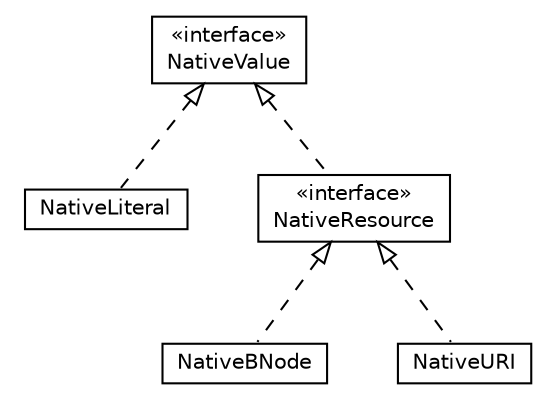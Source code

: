 #!/usr/local/bin/dot
#
# Class diagram 
# Generated by UMLGraph version R5_6-24-gf6e263 (http://www.umlgraph.org/)
#

digraph G {
	edge [fontname="Helvetica",fontsize=10,labelfontname="Helvetica",labelfontsize=10];
	node [fontname="Helvetica",fontsize=10,shape=plaintext];
	nodesep=0.25;
	ranksep=0.5;
	// org.universAAL.context.sesame.sail.model.NativeValue
	c627183 [label=<<table title="org.universAAL.context.sesame.sail.model.NativeValue" border="0" cellborder="1" cellspacing="0" cellpadding="2" port="p" href="./NativeValue.html">
		<tr><td><table border="0" cellspacing="0" cellpadding="1">
<tr><td align="center" balign="center"> &#171;interface&#187; </td></tr>
<tr><td align="center" balign="center"> NativeValue </td></tr>
		</table></td></tr>
		</table>>, URL="./NativeValue.html", fontname="Helvetica", fontcolor="black", fontsize=10.0];
	// org.universAAL.context.sesame.sail.model.NativeLiteral
	c627184 [label=<<table title="org.universAAL.context.sesame.sail.model.NativeLiteral" border="0" cellborder="1" cellspacing="0" cellpadding="2" port="p" href="./NativeLiteral.html">
		<tr><td><table border="0" cellspacing="0" cellpadding="1">
<tr><td align="center" balign="center"> NativeLiteral </td></tr>
		</table></td></tr>
		</table>>, URL="./NativeLiteral.html", fontname="Helvetica", fontcolor="black", fontsize=10.0];
	// org.universAAL.context.sesame.sail.model.NativeBNode
	c627185 [label=<<table title="org.universAAL.context.sesame.sail.model.NativeBNode" border="0" cellborder="1" cellspacing="0" cellpadding="2" port="p" href="./NativeBNode.html">
		<tr><td><table border="0" cellspacing="0" cellpadding="1">
<tr><td align="center" balign="center"> NativeBNode </td></tr>
		</table></td></tr>
		</table>>, URL="./NativeBNode.html", fontname="Helvetica", fontcolor="black", fontsize=10.0];
	// org.universAAL.context.sesame.sail.model.NativeResource
	c627186 [label=<<table title="org.universAAL.context.sesame.sail.model.NativeResource" border="0" cellborder="1" cellspacing="0" cellpadding="2" port="p" href="./NativeResource.html">
		<tr><td><table border="0" cellspacing="0" cellpadding="1">
<tr><td align="center" balign="center"> &#171;interface&#187; </td></tr>
<tr><td align="center" balign="center"> NativeResource </td></tr>
		</table></td></tr>
		</table>>, URL="./NativeResource.html", fontname="Helvetica", fontcolor="black", fontsize=10.0];
	// org.universAAL.context.sesame.sail.model.NativeURI
	c627187 [label=<<table title="org.universAAL.context.sesame.sail.model.NativeURI" border="0" cellborder="1" cellspacing="0" cellpadding="2" port="p" href="./NativeURI.html">
		<tr><td><table border="0" cellspacing="0" cellpadding="1">
<tr><td align="center" balign="center"> NativeURI </td></tr>
		</table></td></tr>
		</table>>, URL="./NativeURI.html", fontname="Helvetica", fontcolor="black", fontsize=10.0];
	//org.universAAL.context.sesame.sail.model.NativeLiteral implements org.universAAL.context.sesame.sail.model.NativeValue
	c627183:p -> c627184:p [dir=back,arrowtail=empty,style=dashed];
	//org.universAAL.context.sesame.sail.model.NativeBNode implements org.universAAL.context.sesame.sail.model.NativeResource
	c627186:p -> c627185:p [dir=back,arrowtail=empty,style=dashed];
	//org.universAAL.context.sesame.sail.model.NativeResource implements org.universAAL.context.sesame.sail.model.NativeValue
	c627183:p -> c627186:p [dir=back,arrowtail=empty,style=dashed];
	//org.universAAL.context.sesame.sail.model.NativeURI implements org.universAAL.context.sesame.sail.model.NativeResource
	c627186:p -> c627187:p [dir=back,arrowtail=empty,style=dashed];
}

